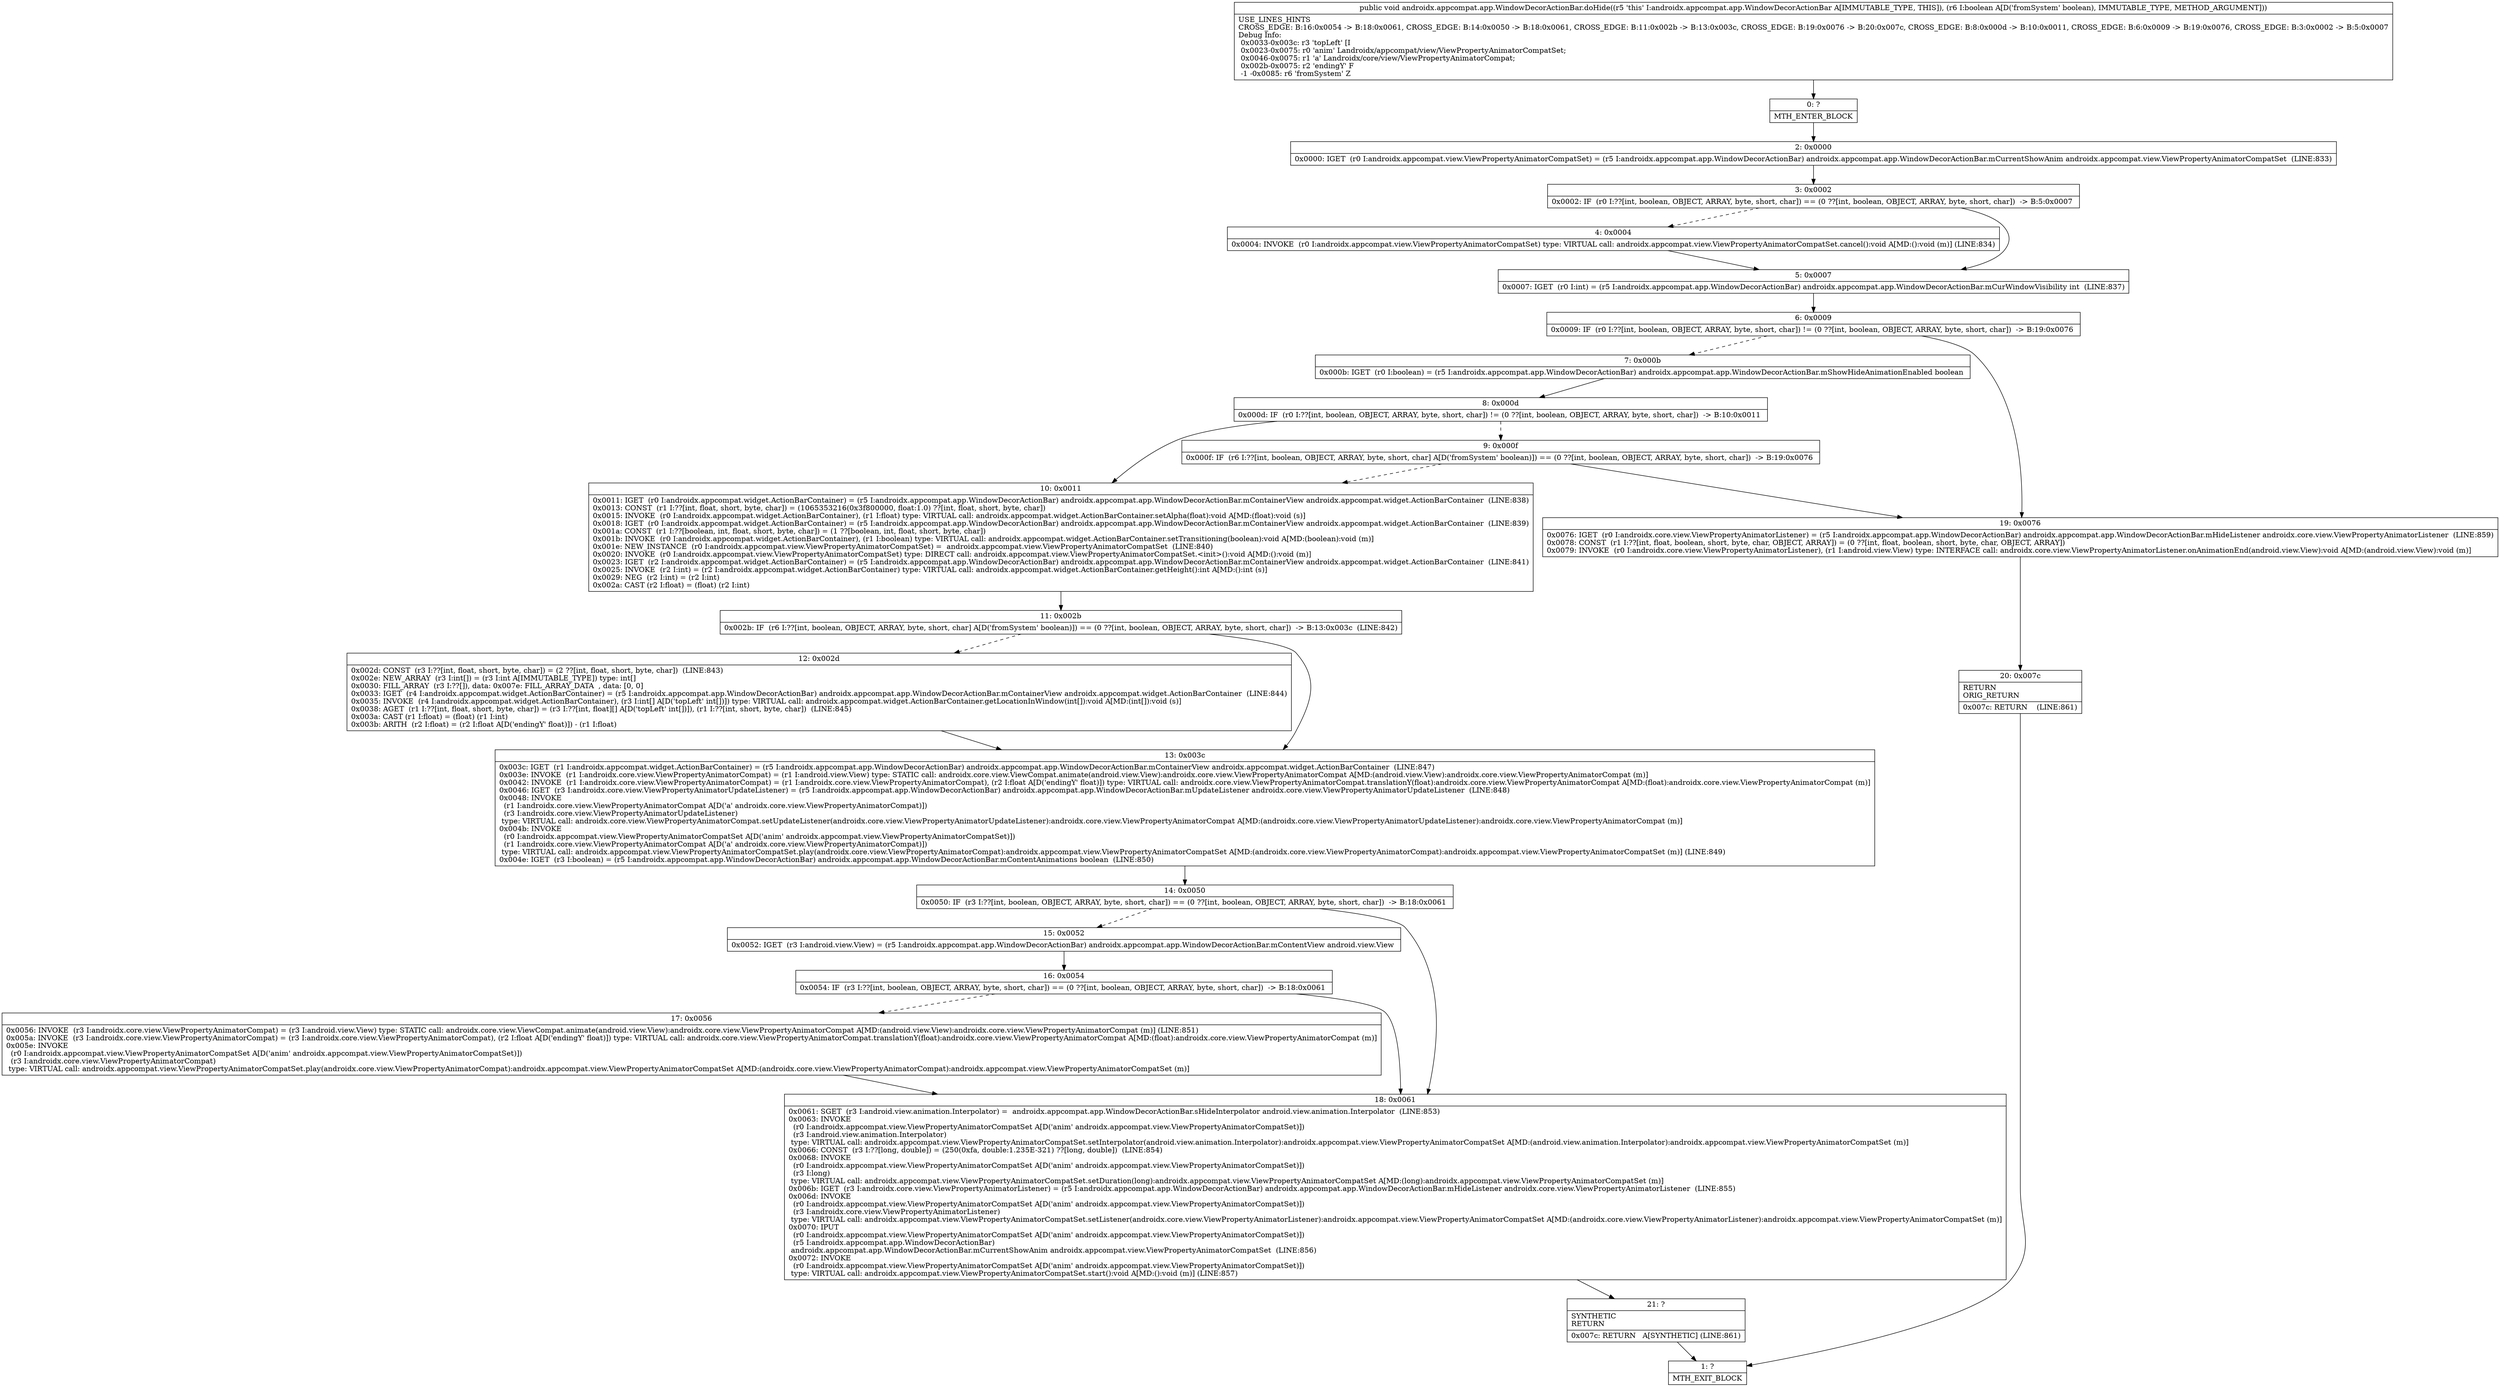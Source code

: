 digraph "CFG forandroidx.appcompat.app.WindowDecorActionBar.doHide(Z)V" {
Node_0 [shape=record,label="{0\:\ ?|MTH_ENTER_BLOCK\l}"];
Node_2 [shape=record,label="{2\:\ 0x0000|0x0000: IGET  (r0 I:androidx.appcompat.view.ViewPropertyAnimatorCompatSet) = (r5 I:androidx.appcompat.app.WindowDecorActionBar) androidx.appcompat.app.WindowDecorActionBar.mCurrentShowAnim androidx.appcompat.view.ViewPropertyAnimatorCompatSet  (LINE:833)\l}"];
Node_3 [shape=record,label="{3\:\ 0x0002|0x0002: IF  (r0 I:??[int, boolean, OBJECT, ARRAY, byte, short, char]) == (0 ??[int, boolean, OBJECT, ARRAY, byte, short, char])  \-\> B:5:0x0007 \l}"];
Node_4 [shape=record,label="{4\:\ 0x0004|0x0004: INVOKE  (r0 I:androidx.appcompat.view.ViewPropertyAnimatorCompatSet) type: VIRTUAL call: androidx.appcompat.view.ViewPropertyAnimatorCompatSet.cancel():void A[MD:():void (m)] (LINE:834)\l}"];
Node_5 [shape=record,label="{5\:\ 0x0007|0x0007: IGET  (r0 I:int) = (r5 I:androidx.appcompat.app.WindowDecorActionBar) androidx.appcompat.app.WindowDecorActionBar.mCurWindowVisibility int  (LINE:837)\l}"];
Node_6 [shape=record,label="{6\:\ 0x0009|0x0009: IF  (r0 I:??[int, boolean, OBJECT, ARRAY, byte, short, char]) != (0 ??[int, boolean, OBJECT, ARRAY, byte, short, char])  \-\> B:19:0x0076 \l}"];
Node_7 [shape=record,label="{7\:\ 0x000b|0x000b: IGET  (r0 I:boolean) = (r5 I:androidx.appcompat.app.WindowDecorActionBar) androidx.appcompat.app.WindowDecorActionBar.mShowHideAnimationEnabled boolean \l}"];
Node_8 [shape=record,label="{8\:\ 0x000d|0x000d: IF  (r0 I:??[int, boolean, OBJECT, ARRAY, byte, short, char]) != (0 ??[int, boolean, OBJECT, ARRAY, byte, short, char])  \-\> B:10:0x0011 \l}"];
Node_9 [shape=record,label="{9\:\ 0x000f|0x000f: IF  (r6 I:??[int, boolean, OBJECT, ARRAY, byte, short, char] A[D('fromSystem' boolean)]) == (0 ??[int, boolean, OBJECT, ARRAY, byte, short, char])  \-\> B:19:0x0076 \l}"];
Node_10 [shape=record,label="{10\:\ 0x0011|0x0011: IGET  (r0 I:androidx.appcompat.widget.ActionBarContainer) = (r5 I:androidx.appcompat.app.WindowDecorActionBar) androidx.appcompat.app.WindowDecorActionBar.mContainerView androidx.appcompat.widget.ActionBarContainer  (LINE:838)\l0x0013: CONST  (r1 I:??[int, float, short, byte, char]) = (1065353216(0x3f800000, float:1.0) ??[int, float, short, byte, char]) \l0x0015: INVOKE  (r0 I:androidx.appcompat.widget.ActionBarContainer), (r1 I:float) type: VIRTUAL call: androidx.appcompat.widget.ActionBarContainer.setAlpha(float):void A[MD:(float):void (s)]\l0x0018: IGET  (r0 I:androidx.appcompat.widget.ActionBarContainer) = (r5 I:androidx.appcompat.app.WindowDecorActionBar) androidx.appcompat.app.WindowDecorActionBar.mContainerView androidx.appcompat.widget.ActionBarContainer  (LINE:839)\l0x001a: CONST  (r1 I:??[boolean, int, float, short, byte, char]) = (1 ??[boolean, int, float, short, byte, char]) \l0x001b: INVOKE  (r0 I:androidx.appcompat.widget.ActionBarContainer), (r1 I:boolean) type: VIRTUAL call: androidx.appcompat.widget.ActionBarContainer.setTransitioning(boolean):void A[MD:(boolean):void (m)]\l0x001e: NEW_INSTANCE  (r0 I:androidx.appcompat.view.ViewPropertyAnimatorCompatSet) =  androidx.appcompat.view.ViewPropertyAnimatorCompatSet  (LINE:840)\l0x0020: INVOKE  (r0 I:androidx.appcompat.view.ViewPropertyAnimatorCompatSet) type: DIRECT call: androidx.appcompat.view.ViewPropertyAnimatorCompatSet.\<init\>():void A[MD:():void (m)]\l0x0023: IGET  (r2 I:androidx.appcompat.widget.ActionBarContainer) = (r5 I:androidx.appcompat.app.WindowDecorActionBar) androidx.appcompat.app.WindowDecorActionBar.mContainerView androidx.appcompat.widget.ActionBarContainer  (LINE:841)\l0x0025: INVOKE  (r2 I:int) = (r2 I:androidx.appcompat.widget.ActionBarContainer) type: VIRTUAL call: androidx.appcompat.widget.ActionBarContainer.getHeight():int A[MD:():int (s)]\l0x0029: NEG  (r2 I:int) = (r2 I:int) \l0x002a: CAST (r2 I:float) = (float) (r2 I:int) \l}"];
Node_11 [shape=record,label="{11\:\ 0x002b|0x002b: IF  (r6 I:??[int, boolean, OBJECT, ARRAY, byte, short, char] A[D('fromSystem' boolean)]) == (0 ??[int, boolean, OBJECT, ARRAY, byte, short, char])  \-\> B:13:0x003c  (LINE:842)\l}"];
Node_12 [shape=record,label="{12\:\ 0x002d|0x002d: CONST  (r3 I:??[int, float, short, byte, char]) = (2 ??[int, float, short, byte, char])  (LINE:843)\l0x002e: NEW_ARRAY  (r3 I:int[]) = (r3 I:int A[IMMUTABLE_TYPE]) type: int[] \l0x0030: FILL_ARRAY  (r3 I:??[]), data: 0x007e: FILL_ARRAY_DATA  , data: [0, 0] \l0x0033: IGET  (r4 I:androidx.appcompat.widget.ActionBarContainer) = (r5 I:androidx.appcompat.app.WindowDecorActionBar) androidx.appcompat.app.WindowDecorActionBar.mContainerView androidx.appcompat.widget.ActionBarContainer  (LINE:844)\l0x0035: INVOKE  (r4 I:androidx.appcompat.widget.ActionBarContainer), (r3 I:int[] A[D('topLeft' int[])]) type: VIRTUAL call: androidx.appcompat.widget.ActionBarContainer.getLocationInWindow(int[]):void A[MD:(int[]):void (s)]\l0x0038: AGET  (r1 I:??[int, float, short, byte, char]) = (r3 I:??[int, float][] A[D('topLeft' int[])]), (r1 I:??[int, short, byte, char])  (LINE:845)\l0x003a: CAST (r1 I:float) = (float) (r1 I:int) \l0x003b: ARITH  (r2 I:float) = (r2 I:float A[D('endingY' float)]) \- (r1 I:float) \l}"];
Node_13 [shape=record,label="{13\:\ 0x003c|0x003c: IGET  (r1 I:androidx.appcompat.widget.ActionBarContainer) = (r5 I:androidx.appcompat.app.WindowDecorActionBar) androidx.appcompat.app.WindowDecorActionBar.mContainerView androidx.appcompat.widget.ActionBarContainer  (LINE:847)\l0x003e: INVOKE  (r1 I:androidx.core.view.ViewPropertyAnimatorCompat) = (r1 I:android.view.View) type: STATIC call: androidx.core.view.ViewCompat.animate(android.view.View):androidx.core.view.ViewPropertyAnimatorCompat A[MD:(android.view.View):androidx.core.view.ViewPropertyAnimatorCompat (m)]\l0x0042: INVOKE  (r1 I:androidx.core.view.ViewPropertyAnimatorCompat) = (r1 I:androidx.core.view.ViewPropertyAnimatorCompat), (r2 I:float A[D('endingY' float)]) type: VIRTUAL call: androidx.core.view.ViewPropertyAnimatorCompat.translationY(float):androidx.core.view.ViewPropertyAnimatorCompat A[MD:(float):androidx.core.view.ViewPropertyAnimatorCompat (m)]\l0x0046: IGET  (r3 I:androidx.core.view.ViewPropertyAnimatorUpdateListener) = (r5 I:androidx.appcompat.app.WindowDecorActionBar) androidx.appcompat.app.WindowDecorActionBar.mUpdateListener androidx.core.view.ViewPropertyAnimatorUpdateListener  (LINE:848)\l0x0048: INVOKE  \l  (r1 I:androidx.core.view.ViewPropertyAnimatorCompat A[D('a' androidx.core.view.ViewPropertyAnimatorCompat)])\l  (r3 I:androidx.core.view.ViewPropertyAnimatorUpdateListener)\l type: VIRTUAL call: androidx.core.view.ViewPropertyAnimatorCompat.setUpdateListener(androidx.core.view.ViewPropertyAnimatorUpdateListener):androidx.core.view.ViewPropertyAnimatorCompat A[MD:(androidx.core.view.ViewPropertyAnimatorUpdateListener):androidx.core.view.ViewPropertyAnimatorCompat (m)]\l0x004b: INVOKE  \l  (r0 I:androidx.appcompat.view.ViewPropertyAnimatorCompatSet A[D('anim' androidx.appcompat.view.ViewPropertyAnimatorCompatSet)])\l  (r1 I:androidx.core.view.ViewPropertyAnimatorCompat A[D('a' androidx.core.view.ViewPropertyAnimatorCompat)])\l type: VIRTUAL call: androidx.appcompat.view.ViewPropertyAnimatorCompatSet.play(androidx.core.view.ViewPropertyAnimatorCompat):androidx.appcompat.view.ViewPropertyAnimatorCompatSet A[MD:(androidx.core.view.ViewPropertyAnimatorCompat):androidx.appcompat.view.ViewPropertyAnimatorCompatSet (m)] (LINE:849)\l0x004e: IGET  (r3 I:boolean) = (r5 I:androidx.appcompat.app.WindowDecorActionBar) androidx.appcompat.app.WindowDecorActionBar.mContentAnimations boolean  (LINE:850)\l}"];
Node_14 [shape=record,label="{14\:\ 0x0050|0x0050: IF  (r3 I:??[int, boolean, OBJECT, ARRAY, byte, short, char]) == (0 ??[int, boolean, OBJECT, ARRAY, byte, short, char])  \-\> B:18:0x0061 \l}"];
Node_15 [shape=record,label="{15\:\ 0x0052|0x0052: IGET  (r3 I:android.view.View) = (r5 I:androidx.appcompat.app.WindowDecorActionBar) androidx.appcompat.app.WindowDecorActionBar.mContentView android.view.View \l}"];
Node_16 [shape=record,label="{16\:\ 0x0054|0x0054: IF  (r3 I:??[int, boolean, OBJECT, ARRAY, byte, short, char]) == (0 ??[int, boolean, OBJECT, ARRAY, byte, short, char])  \-\> B:18:0x0061 \l}"];
Node_17 [shape=record,label="{17\:\ 0x0056|0x0056: INVOKE  (r3 I:androidx.core.view.ViewPropertyAnimatorCompat) = (r3 I:android.view.View) type: STATIC call: androidx.core.view.ViewCompat.animate(android.view.View):androidx.core.view.ViewPropertyAnimatorCompat A[MD:(android.view.View):androidx.core.view.ViewPropertyAnimatorCompat (m)] (LINE:851)\l0x005a: INVOKE  (r3 I:androidx.core.view.ViewPropertyAnimatorCompat) = (r3 I:androidx.core.view.ViewPropertyAnimatorCompat), (r2 I:float A[D('endingY' float)]) type: VIRTUAL call: androidx.core.view.ViewPropertyAnimatorCompat.translationY(float):androidx.core.view.ViewPropertyAnimatorCompat A[MD:(float):androidx.core.view.ViewPropertyAnimatorCompat (m)]\l0x005e: INVOKE  \l  (r0 I:androidx.appcompat.view.ViewPropertyAnimatorCompatSet A[D('anim' androidx.appcompat.view.ViewPropertyAnimatorCompatSet)])\l  (r3 I:androidx.core.view.ViewPropertyAnimatorCompat)\l type: VIRTUAL call: androidx.appcompat.view.ViewPropertyAnimatorCompatSet.play(androidx.core.view.ViewPropertyAnimatorCompat):androidx.appcompat.view.ViewPropertyAnimatorCompatSet A[MD:(androidx.core.view.ViewPropertyAnimatorCompat):androidx.appcompat.view.ViewPropertyAnimatorCompatSet (m)]\l}"];
Node_18 [shape=record,label="{18\:\ 0x0061|0x0061: SGET  (r3 I:android.view.animation.Interpolator) =  androidx.appcompat.app.WindowDecorActionBar.sHideInterpolator android.view.animation.Interpolator  (LINE:853)\l0x0063: INVOKE  \l  (r0 I:androidx.appcompat.view.ViewPropertyAnimatorCompatSet A[D('anim' androidx.appcompat.view.ViewPropertyAnimatorCompatSet)])\l  (r3 I:android.view.animation.Interpolator)\l type: VIRTUAL call: androidx.appcompat.view.ViewPropertyAnimatorCompatSet.setInterpolator(android.view.animation.Interpolator):androidx.appcompat.view.ViewPropertyAnimatorCompatSet A[MD:(android.view.animation.Interpolator):androidx.appcompat.view.ViewPropertyAnimatorCompatSet (m)]\l0x0066: CONST  (r3 I:??[long, double]) = (250(0xfa, double:1.235E\-321) ??[long, double])  (LINE:854)\l0x0068: INVOKE  \l  (r0 I:androidx.appcompat.view.ViewPropertyAnimatorCompatSet A[D('anim' androidx.appcompat.view.ViewPropertyAnimatorCompatSet)])\l  (r3 I:long)\l type: VIRTUAL call: androidx.appcompat.view.ViewPropertyAnimatorCompatSet.setDuration(long):androidx.appcompat.view.ViewPropertyAnimatorCompatSet A[MD:(long):androidx.appcompat.view.ViewPropertyAnimatorCompatSet (m)]\l0x006b: IGET  (r3 I:androidx.core.view.ViewPropertyAnimatorListener) = (r5 I:androidx.appcompat.app.WindowDecorActionBar) androidx.appcompat.app.WindowDecorActionBar.mHideListener androidx.core.view.ViewPropertyAnimatorListener  (LINE:855)\l0x006d: INVOKE  \l  (r0 I:androidx.appcompat.view.ViewPropertyAnimatorCompatSet A[D('anim' androidx.appcompat.view.ViewPropertyAnimatorCompatSet)])\l  (r3 I:androidx.core.view.ViewPropertyAnimatorListener)\l type: VIRTUAL call: androidx.appcompat.view.ViewPropertyAnimatorCompatSet.setListener(androidx.core.view.ViewPropertyAnimatorListener):androidx.appcompat.view.ViewPropertyAnimatorCompatSet A[MD:(androidx.core.view.ViewPropertyAnimatorListener):androidx.appcompat.view.ViewPropertyAnimatorCompatSet (m)]\l0x0070: IPUT  \l  (r0 I:androidx.appcompat.view.ViewPropertyAnimatorCompatSet A[D('anim' androidx.appcompat.view.ViewPropertyAnimatorCompatSet)])\l  (r5 I:androidx.appcompat.app.WindowDecorActionBar)\l androidx.appcompat.app.WindowDecorActionBar.mCurrentShowAnim androidx.appcompat.view.ViewPropertyAnimatorCompatSet  (LINE:856)\l0x0072: INVOKE  \l  (r0 I:androidx.appcompat.view.ViewPropertyAnimatorCompatSet A[D('anim' androidx.appcompat.view.ViewPropertyAnimatorCompatSet)])\l type: VIRTUAL call: androidx.appcompat.view.ViewPropertyAnimatorCompatSet.start():void A[MD:():void (m)] (LINE:857)\l}"];
Node_21 [shape=record,label="{21\:\ ?|SYNTHETIC\lRETURN\l|0x007c: RETURN   A[SYNTHETIC] (LINE:861)\l}"];
Node_1 [shape=record,label="{1\:\ ?|MTH_EXIT_BLOCK\l}"];
Node_19 [shape=record,label="{19\:\ 0x0076|0x0076: IGET  (r0 I:androidx.core.view.ViewPropertyAnimatorListener) = (r5 I:androidx.appcompat.app.WindowDecorActionBar) androidx.appcompat.app.WindowDecorActionBar.mHideListener androidx.core.view.ViewPropertyAnimatorListener  (LINE:859)\l0x0078: CONST  (r1 I:??[int, float, boolean, short, byte, char, OBJECT, ARRAY]) = (0 ??[int, float, boolean, short, byte, char, OBJECT, ARRAY]) \l0x0079: INVOKE  (r0 I:androidx.core.view.ViewPropertyAnimatorListener), (r1 I:android.view.View) type: INTERFACE call: androidx.core.view.ViewPropertyAnimatorListener.onAnimationEnd(android.view.View):void A[MD:(android.view.View):void (m)]\l}"];
Node_20 [shape=record,label="{20\:\ 0x007c|RETURN\lORIG_RETURN\l|0x007c: RETURN    (LINE:861)\l}"];
MethodNode[shape=record,label="{public void androidx.appcompat.app.WindowDecorActionBar.doHide((r5 'this' I:androidx.appcompat.app.WindowDecorActionBar A[IMMUTABLE_TYPE, THIS]), (r6 I:boolean A[D('fromSystem' boolean), IMMUTABLE_TYPE, METHOD_ARGUMENT]))  | USE_LINES_HINTS\lCROSS_EDGE: B:16:0x0054 \-\> B:18:0x0061, CROSS_EDGE: B:14:0x0050 \-\> B:18:0x0061, CROSS_EDGE: B:11:0x002b \-\> B:13:0x003c, CROSS_EDGE: B:19:0x0076 \-\> B:20:0x007c, CROSS_EDGE: B:8:0x000d \-\> B:10:0x0011, CROSS_EDGE: B:6:0x0009 \-\> B:19:0x0076, CROSS_EDGE: B:3:0x0002 \-\> B:5:0x0007\lDebug Info:\l  0x0033\-0x003c: r3 'topLeft' [I\l  0x0023\-0x0075: r0 'anim' Landroidx\/appcompat\/view\/ViewPropertyAnimatorCompatSet;\l  0x0046\-0x0075: r1 'a' Landroidx\/core\/view\/ViewPropertyAnimatorCompat;\l  0x002b\-0x0075: r2 'endingY' F\l  \-1 \-0x0085: r6 'fromSystem' Z\l}"];
MethodNode -> Node_0;Node_0 -> Node_2;
Node_2 -> Node_3;
Node_3 -> Node_4[style=dashed];
Node_3 -> Node_5;
Node_4 -> Node_5;
Node_5 -> Node_6;
Node_6 -> Node_7[style=dashed];
Node_6 -> Node_19;
Node_7 -> Node_8;
Node_8 -> Node_9[style=dashed];
Node_8 -> Node_10;
Node_9 -> Node_10[style=dashed];
Node_9 -> Node_19;
Node_10 -> Node_11;
Node_11 -> Node_12[style=dashed];
Node_11 -> Node_13;
Node_12 -> Node_13;
Node_13 -> Node_14;
Node_14 -> Node_15[style=dashed];
Node_14 -> Node_18;
Node_15 -> Node_16;
Node_16 -> Node_17[style=dashed];
Node_16 -> Node_18;
Node_17 -> Node_18;
Node_18 -> Node_21;
Node_21 -> Node_1;
Node_19 -> Node_20;
Node_20 -> Node_1;
}

